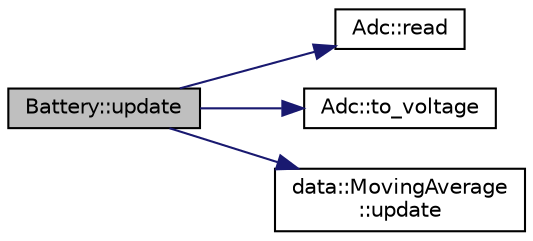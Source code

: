 digraph "Battery::update"
{
 // LATEX_PDF_SIZE
  edge [fontname="Helvetica",fontsize="10",labelfontname="Helvetica",labelfontsize="10"];
  node [fontname="Helvetica",fontsize="10",shape=record];
  rankdir="LR";
  Node1 [label="Battery::update",height=0.2,width=0.4,color="black", fillcolor="grey75", style="filled", fontcolor="black",tooltip=" "];
  Node1 -> Node2 [color="midnightblue",fontsize="10",style="solid",fontname="Helvetica"];
  Node2 [label="Adc::read",height=0.2,width=0.4,color="black", fillcolor="white", style="filled",URL="$classAdc.html#a7977fb18f25a80f77e6841e0fa108be5",tooltip=" "];
  Node1 -> Node3 [color="midnightblue",fontsize="10",style="solid",fontname="Helvetica"];
  Node3 [label="Adc::to_voltage",height=0.2,width=0.4,color="black", fillcolor="white", style="filled",URL="$classAdc.html#a392ec06a7ef34153c6aa0b5c874e7b6c",tooltip=" "];
  Node1 -> Node4 [color="midnightblue",fontsize="10",style="solid",fontname="Helvetica"];
  Node4 [label="data::MovingAverage\l::update",height=0.2,width=0.4,color="black", fillcolor="white", style="filled",URL="$classdata_1_1MovingAverage.html#aa1c3b2db06eab5d8c52481566aa8453e",tooltip=" "];
}
